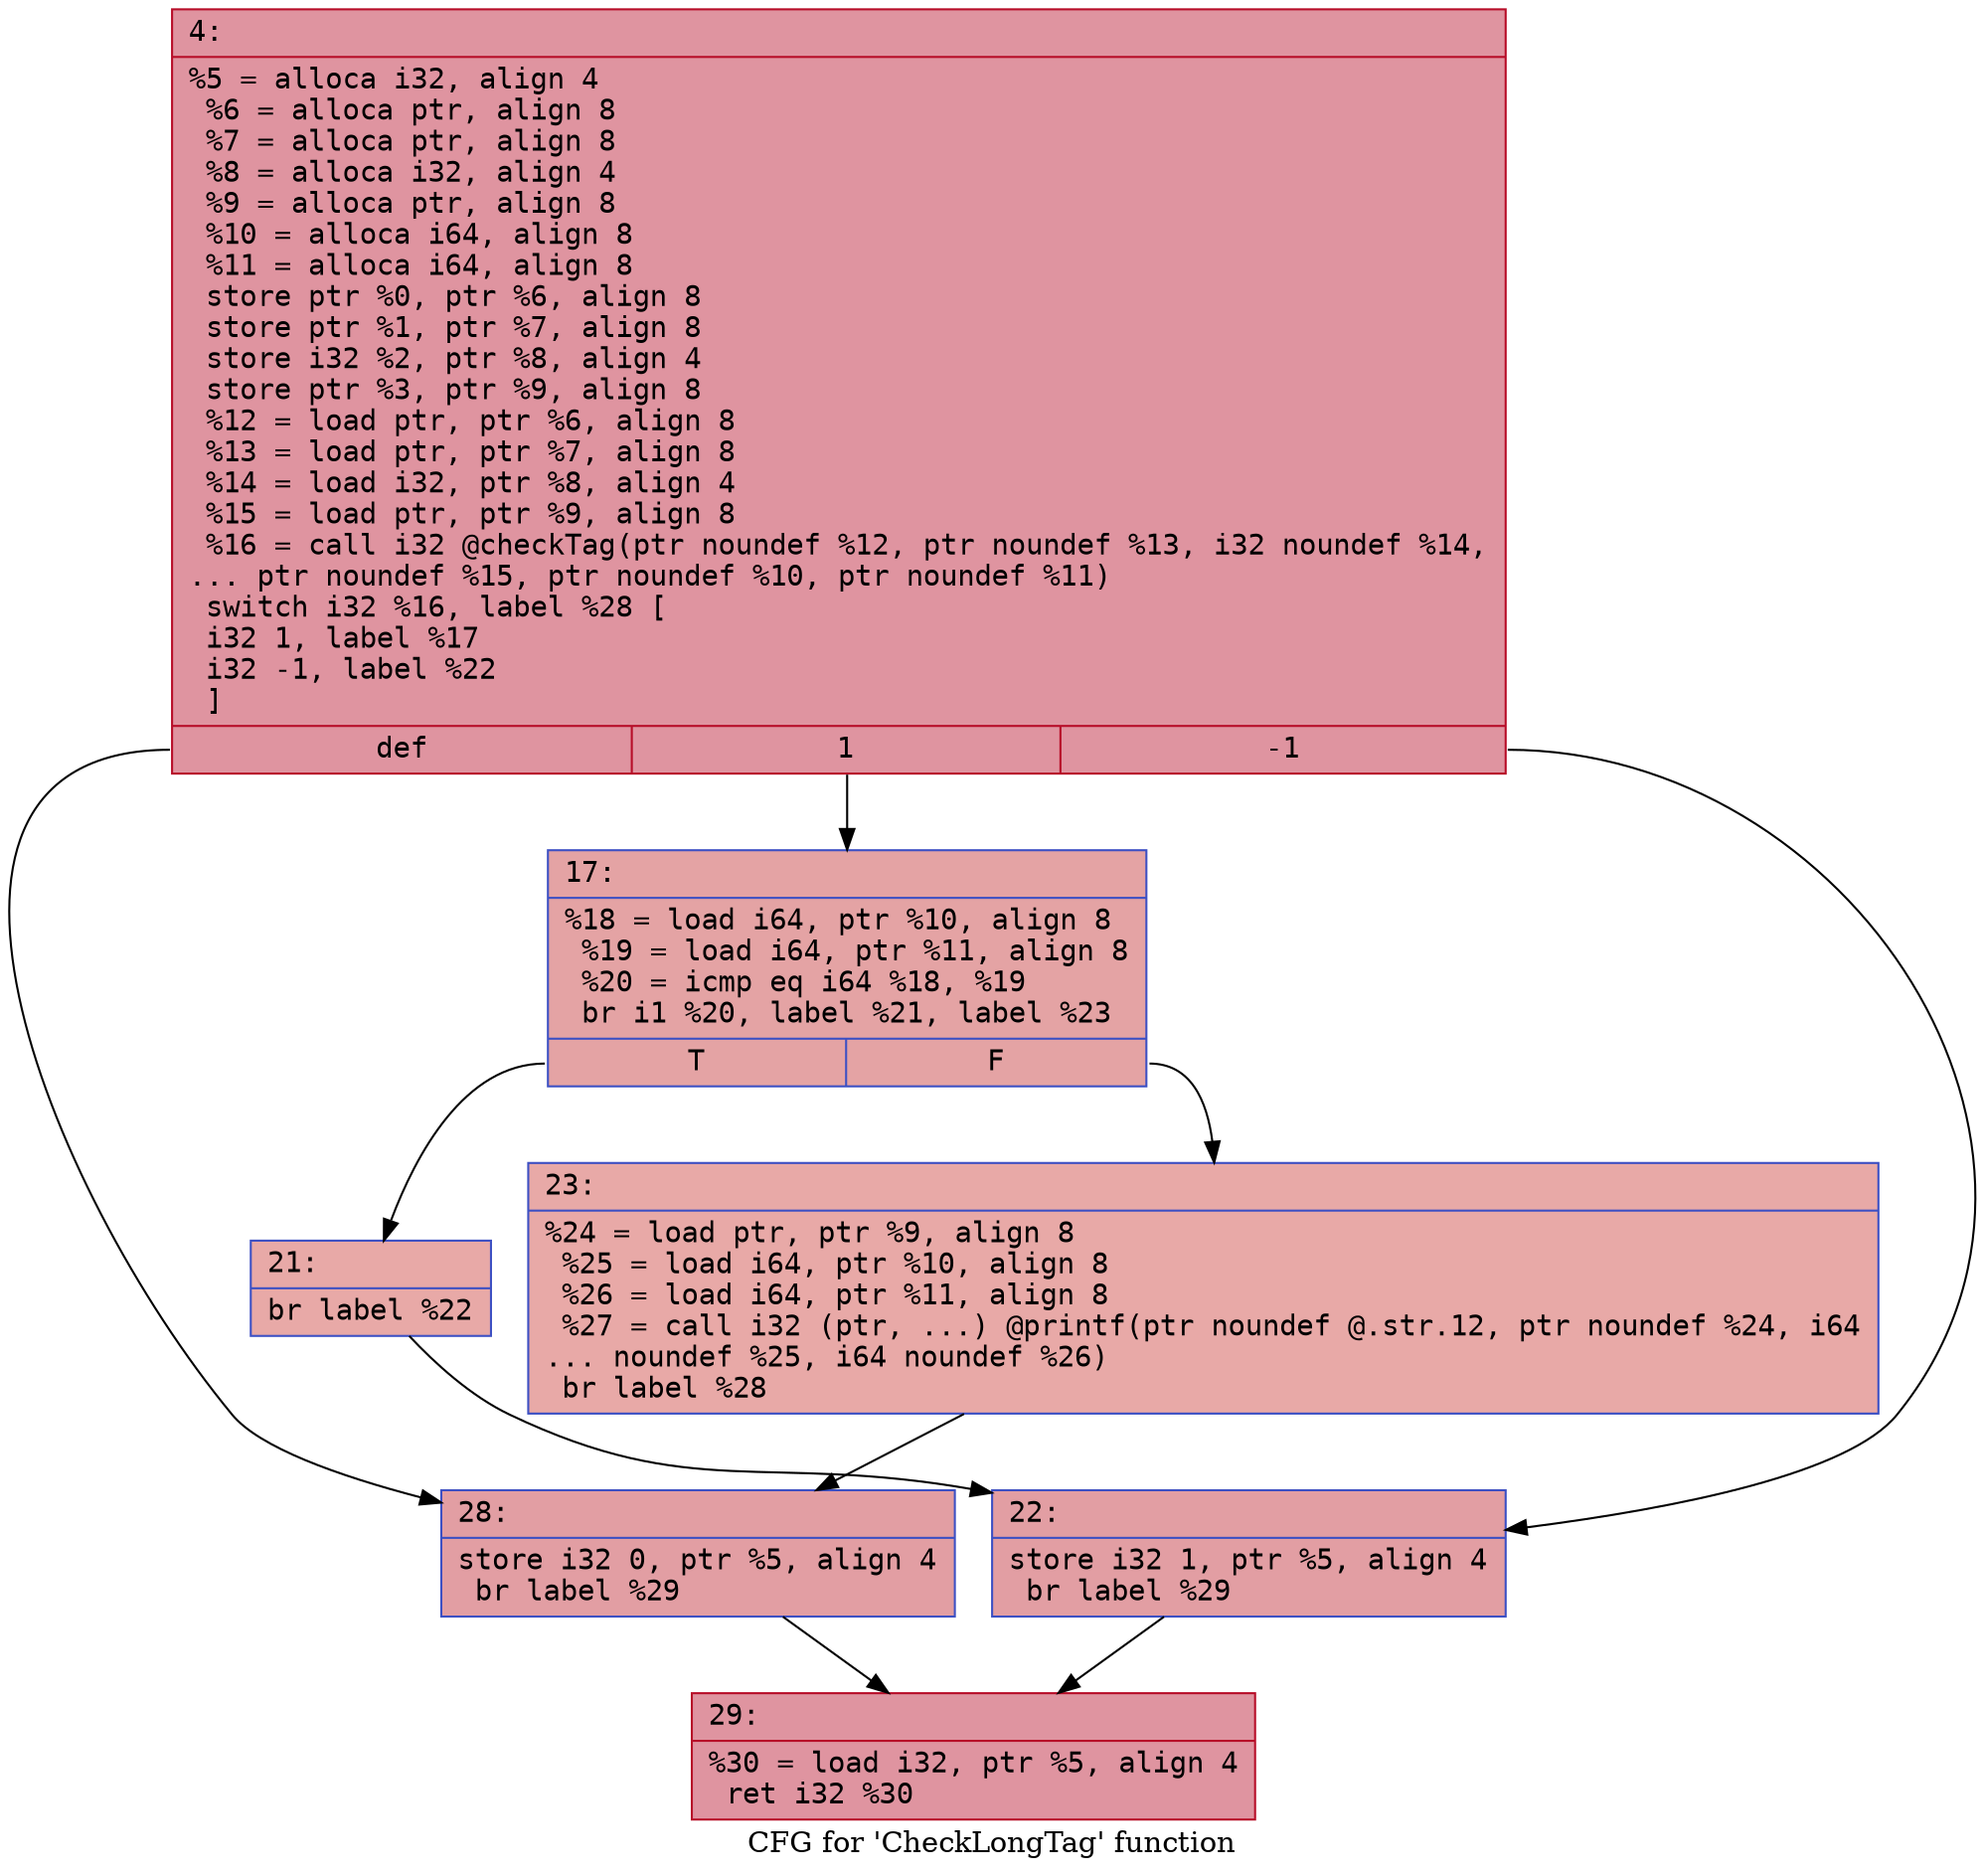 digraph "CFG for 'CheckLongTag' function" {
	label="CFG for 'CheckLongTag' function";

	Node0x6000005f1c20 [shape=record,color="#b70d28ff", style=filled, fillcolor="#b70d2870" fontname="Courier",label="{4:\l|  %5 = alloca i32, align 4\l  %6 = alloca ptr, align 8\l  %7 = alloca ptr, align 8\l  %8 = alloca i32, align 4\l  %9 = alloca ptr, align 8\l  %10 = alloca i64, align 8\l  %11 = alloca i64, align 8\l  store ptr %0, ptr %6, align 8\l  store ptr %1, ptr %7, align 8\l  store i32 %2, ptr %8, align 4\l  store ptr %3, ptr %9, align 8\l  %12 = load ptr, ptr %6, align 8\l  %13 = load ptr, ptr %7, align 8\l  %14 = load i32, ptr %8, align 4\l  %15 = load ptr, ptr %9, align 8\l  %16 = call i32 @checkTag(ptr noundef %12, ptr noundef %13, i32 noundef %14,\l... ptr noundef %15, ptr noundef %10, ptr noundef %11)\l  switch i32 %16, label %28 [\l    i32 1, label %17\l    i32 -1, label %22\l  ]\l|{<s0>def|<s1>1|<s2>-1}}"];
	Node0x6000005f1c20:s0 -> Node0x6000005f1db0[tooltip="4 -> 28\nProbability 33.33%" ];
	Node0x6000005f1c20:s1 -> Node0x6000005f1c70[tooltip="4 -> 17\nProbability 33.33%" ];
	Node0x6000005f1c20:s2 -> Node0x6000005f1d10[tooltip="4 -> 22\nProbability 33.33%" ];
	Node0x6000005f1c70 [shape=record,color="#3d50c3ff", style=filled, fillcolor="#c32e3170" fontname="Courier",label="{17:\l|  %18 = load i64, ptr %10, align 8\l  %19 = load i64, ptr %11, align 8\l  %20 = icmp eq i64 %18, %19\l  br i1 %20, label %21, label %23\l|{<s0>T|<s1>F}}"];
	Node0x6000005f1c70:s0 -> Node0x6000005f1cc0[tooltip="17 -> 21\nProbability 50.00%" ];
	Node0x6000005f1c70:s1 -> Node0x6000005f1d60[tooltip="17 -> 23\nProbability 50.00%" ];
	Node0x6000005f1cc0 [shape=record,color="#3d50c3ff", style=filled, fillcolor="#ca3b3770" fontname="Courier",label="{21:\l|  br label %22\l}"];
	Node0x6000005f1cc0 -> Node0x6000005f1d10[tooltip="21 -> 22\nProbability 100.00%" ];
	Node0x6000005f1d10 [shape=record,color="#3d50c3ff", style=filled, fillcolor="#be242e70" fontname="Courier",label="{22:\l|  store i32 1, ptr %5, align 4\l  br label %29\l}"];
	Node0x6000005f1d10 -> Node0x6000005f1e00[tooltip="22 -> 29\nProbability 100.00%" ];
	Node0x6000005f1d60 [shape=record,color="#3d50c3ff", style=filled, fillcolor="#ca3b3770" fontname="Courier",label="{23:\l|  %24 = load ptr, ptr %9, align 8\l  %25 = load i64, ptr %10, align 8\l  %26 = load i64, ptr %11, align 8\l  %27 = call i32 (ptr, ...) @printf(ptr noundef @.str.12, ptr noundef %24, i64\l... noundef %25, i64 noundef %26)\l  br label %28\l}"];
	Node0x6000005f1d60 -> Node0x6000005f1db0[tooltip="23 -> 28\nProbability 100.00%" ];
	Node0x6000005f1db0 [shape=record,color="#3d50c3ff", style=filled, fillcolor="#be242e70" fontname="Courier",label="{28:\l|  store i32 0, ptr %5, align 4\l  br label %29\l}"];
	Node0x6000005f1db0 -> Node0x6000005f1e00[tooltip="28 -> 29\nProbability 100.00%" ];
	Node0x6000005f1e00 [shape=record,color="#b70d28ff", style=filled, fillcolor="#b70d2870" fontname="Courier",label="{29:\l|  %30 = load i32, ptr %5, align 4\l  ret i32 %30\l}"];
}

